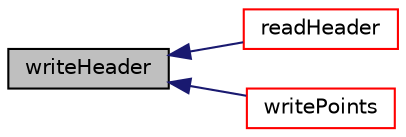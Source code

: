 digraph "writeHeader"
{
  bgcolor="transparent";
  edge [fontname="Helvetica",fontsize="10",labelfontname="Helvetica",labelfontsize="10"];
  node [fontname="Helvetica",fontsize="10",shape=record];
  rankdir="LR";
  Node1 [label="writeHeader",height=0.2,width=0.4,color="black", fillcolor="grey75", style="filled", fontcolor="black"];
  Node1 -> Node2 [dir="back",color="midnightblue",fontsize="10",style="solid",fontname="Helvetica"];
  Node2 [label="readHeader",height=0.2,width=0.4,color="red",URL="$a02498.html#a583e8391677afc552ce88c2ce67e508e",tooltip="Read header. "];
  Node1 -> Node3 [dir="back",color="midnightblue",fontsize="10",style="solid",fontname="Helvetica"];
  Node3 [label="writePoints",height=0.2,width=0.4,color="red",URL="$a02498.html#a76648eaaa2ceae4c3ea8a27689464bca",tooltip="Write header and points to (.vrt) file. "];
}

